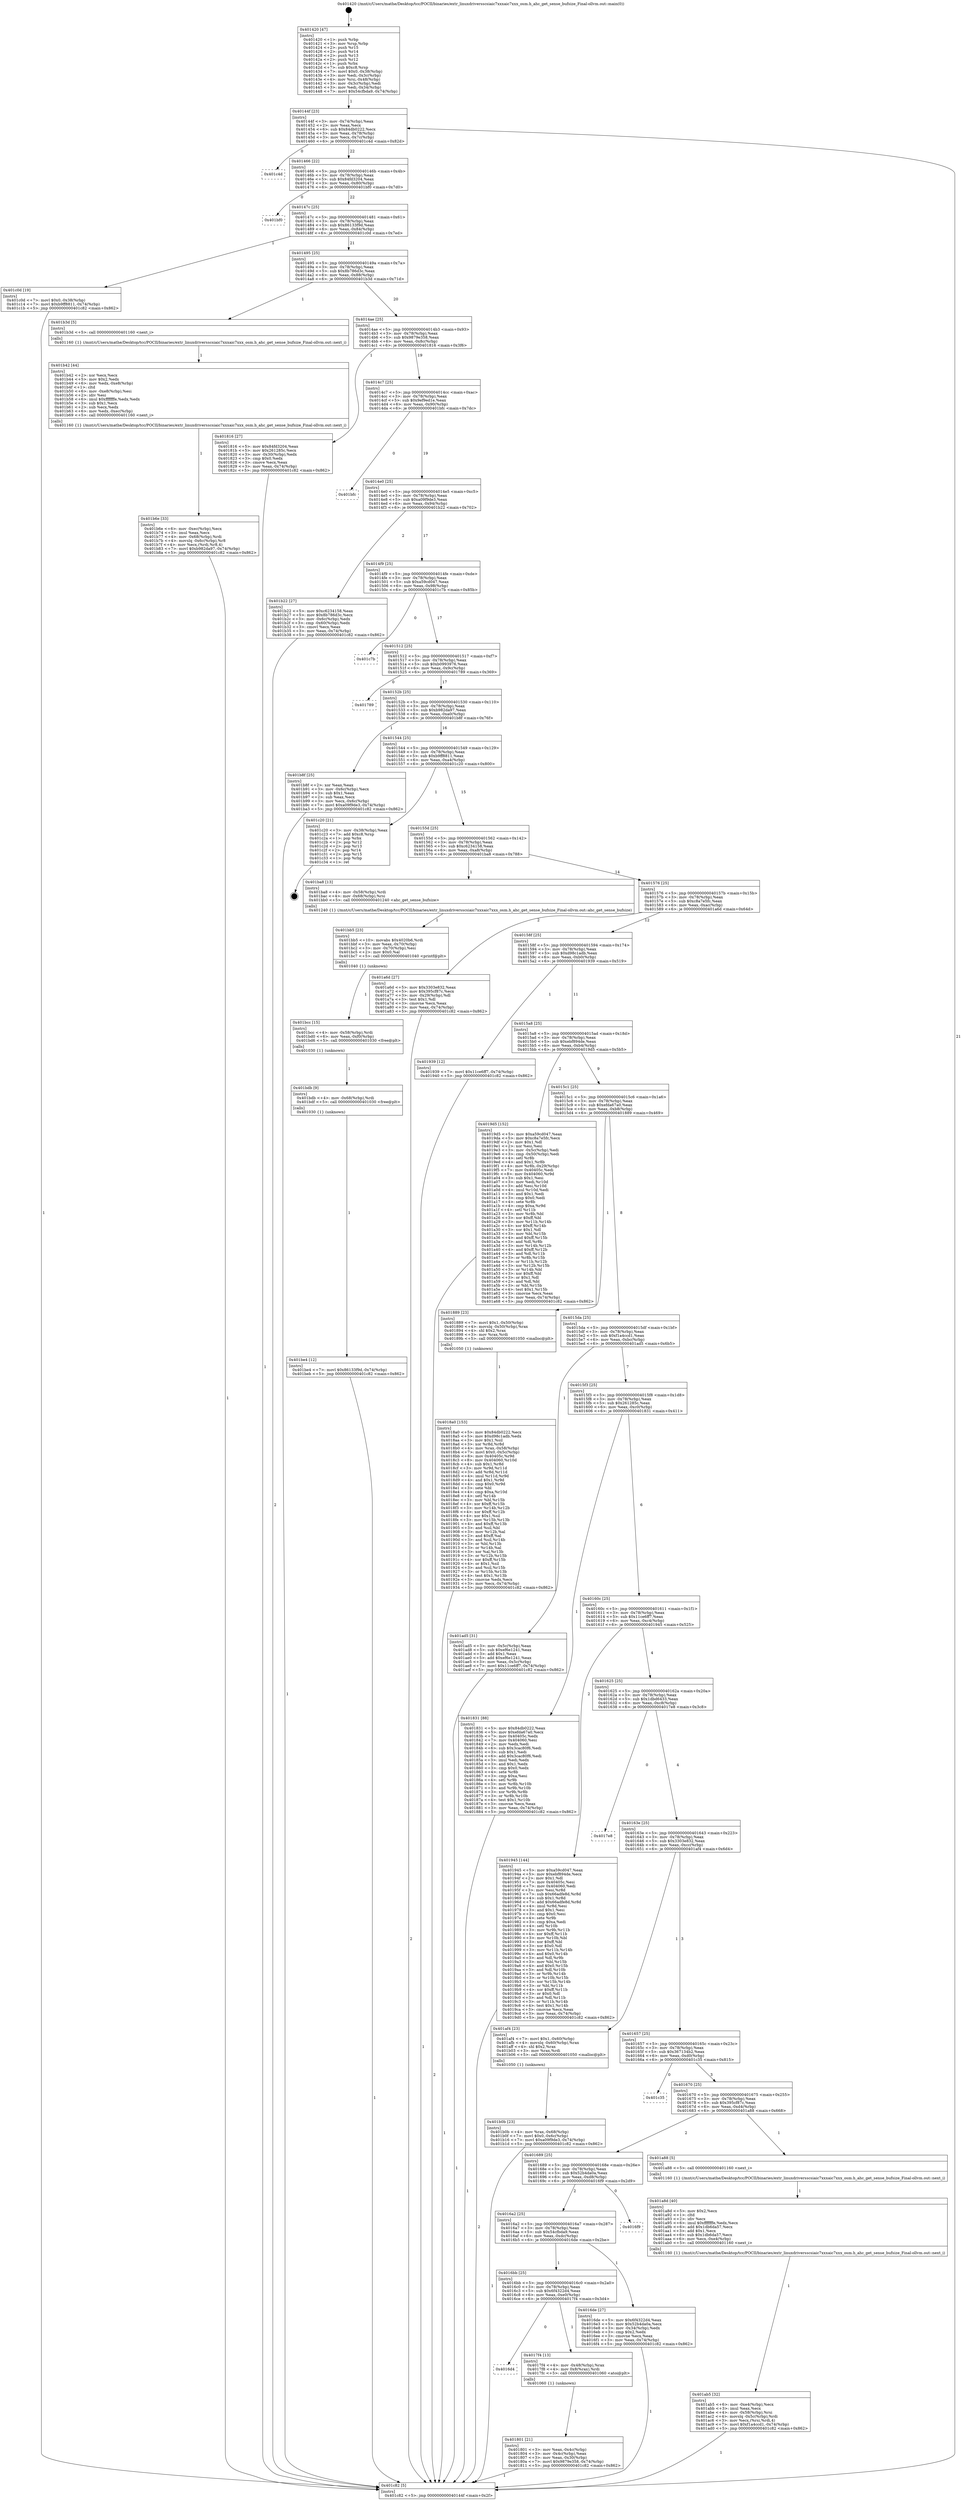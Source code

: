 digraph "0x401420" {
  label = "0x401420 (/mnt/c/Users/mathe/Desktop/tcc/POCII/binaries/extr_linuxdriversscsiaic7xxxaic7xxx_osm.h_ahc_get_sense_bufsize_Final-ollvm.out::main(0))"
  labelloc = "t"
  node[shape=record]

  Entry [label="",width=0.3,height=0.3,shape=circle,fillcolor=black,style=filled]
  "0x40144f" [label="{
     0x40144f [23]\l
     | [instrs]\l
     &nbsp;&nbsp;0x40144f \<+3\>: mov -0x74(%rbp),%eax\l
     &nbsp;&nbsp;0x401452 \<+2\>: mov %eax,%ecx\l
     &nbsp;&nbsp;0x401454 \<+6\>: sub $0x84db0222,%ecx\l
     &nbsp;&nbsp;0x40145a \<+3\>: mov %eax,-0x78(%rbp)\l
     &nbsp;&nbsp;0x40145d \<+3\>: mov %ecx,-0x7c(%rbp)\l
     &nbsp;&nbsp;0x401460 \<+6\>: je 0000000000401c4d \<main+0x82d\>\l
  }"]
  "0x401c4d" [label="{
     0x401c4d\l
  }", style=dashed]
  "0x401466" [label="{
     0x401466 [22]\l
     | [instrs]\l
     &nbsp;&nbsp;0x401466 \<+5\>: jmp 000000000040146b \<main+0x4b\>\l
     &nbsp;&nbsp;0x40146b \<+3\>: mov -0x78(%rbp),%eax\l
     &nbsp;&nbsp;0x40146e \<+5\>: sub $0x84fd3204,%eax\l
     &nbsp;&nbsp;0x401473 \<+3\>: mov %eax,-0x80(%rbp)\l
     &nbsp;&nbsp;0x401476 \<+6\>: je 0000000000401bf0 \<main+0x7d0\>\l
  }"]
  Exit [label="",width=0.3,height=0.3,shape=circle,fillcolor=black,style=filled,peripheries=2]
  "0x401bf0" [label="{
     0x401bf0\l
  }", style=dashed]
  "0x40147c" [label="{
     0x40147c [25]\l
     | [instrs]\l
     &nbsp;&nbsp;0x40147c \<+5\>: jmp 0000000000401481 \<main+0x61\>\l
     &nbsp;&nbsp;0x401481 \<+3\>: mov -0x78(%rbp),%eax\l
     &nbsp;&nbsp;0x401484 \<+5\>: sub $0x86133f9d,%eax\l
     &nbsp;&nbsp;0x401489 \<+6\>: mov %eax,-0x84(%rbp)\l
     &nbsp;&nbsp;0x40148f \<+6\>: je 0000000000401c0d \<main+0x7ed\>\l
  }"]
  "0x401be4" [label="{
     0x401be4 [12]\l
     | [instrs]\l
     &nbsp;&nbsp;0x401be4 \<+7\>: movl $0x86133f9d,-0x74(%rbp)\l
     &nbsp;&nbsp;0x401beb \<+5\>: jmp 0000000000401c82 \<main+0x862\>\l
  }"]
  "0x401c0d" [label="{
     0x401c0d [19]\l
     | [instrs]\l
     &nbsp;&nbsp;0x401c0d \<+7\>: movl $0x0,-0x38(%rbp)\l
     &nbsp;&nbsp;0x401c14 \<+7\>: movl $0xb9ff8811,-0x74(%rbp)\l
     &nbsp;&nbsp;0x401c1b \<+5\>: jmp 0000000000401c82 \<main+0x862\>\l
  }"]
  "0x401495" [label="{
     0x401495 [25]\l
     | [instrs]\l
     &nbsp;&nbsp;0x401495 \<+5\>: jmp 000000000040149a \<main+0x7a\>\l
     &nbsp;&nbsp;0x40149a \<+3\>: mov -0x78(%rbp),%eax\l
     &nbsp;&nbsp;0x40149d \<+5\>: sub $0x8b786d3c,%eax\l
     &nbsp;&nbsp;0x4014a2 \<+6\>: mov %eax,-0x88(%rbp)\l
     &nbsp;&nbsp;0x4014a8 \<+6\>: je 0000000000401b3d \<main+0x71d\>\l
  }"]
  "0x401bdb" [label="{
     0x401bdb [9]\l
     | [instrs]\l
     &nbsp;&nbsp;0x401bdb \<+4\>: mov -0x68(%rbp),%rdi\l
     &nbsp;&nbsp;0x401bdf \<+5\>: call 0000000000401030 \<free@plt\>\l
     | [calls]\l
     &nbsp;&nbsp;0x401030 \{1\} (unknown)\l
  }"]
  "0x401b3d" [label="{
     0x401b3d [5]\l
     | [instrs]\l
     &nbsp;&nbsp;0x401b3d \<+5\>: call 0000000000401160 \<next_i\>\l
     | [calls]\l
     &nbsp;&nbsp;0x401160 \{1\} (/mnt/c/Users/mathe/Desktop/tcc/POCII/binaries/extr_linuxdriversscsiaic7xxxaic7xxx_osm.h_ahc_get_sense_bufsize_Final-ollvm.out::next_i)\l
  }"]
  "0x4014ae" [label="{
     0x4014ae [25]\l
     | [instrs]\l
     &nbsp;&nbsp;0x4014ae \<+5\>: jmp 00000000004014b3 \<main+0x93\>\l
     &nbsp;&nbsp;0x4014b3 \<+3\>: mov -0x78(%rbp),%eax\l
     &nbsp;&nbsp;0x4014b6 \<+5\>: sub $0x9879e358,%eax\l
     &nbsp;&nbsp;0x4014bb \<+6\>: mov %eax,-0x8c(%rbp)\l
     &nbsp;&nbsp;0x4014c1 \<+6\>: je 0000000000401816 \<main+0x3f6\>\l
  }"]
  "0x401bcc" [label="{
     0x401bcc [15]\l
     | [instrs]\l
     &nbsp;&nbsp;0x401bcc \<+4\>: mov -0x58(%rbp),%rdi\l
     &nbsp;&nbsp;0x401bd0 \<+6\>: mov %eax,-0xf0(%rbp)\l
     &nbsp;&nbsp;0x401bd6 \<+5\>: call 0000000000401030 \<free@plt\>\l
     | [calls]\l
     &nbsp;&nbsp;0x401030 \{1\} (unknown)\l
  }"]
  "0x401816" [label="{
     0x401816 [27]\l
     | [instrs]\l
     &nbsp;&nbsp;0x401816 \<+5\>: mov $0x84fd3204,%eax\l
     &nbsp;&nbsp;0x40181b \<+5\>: mov $0x261285c,%ecx\l
     &nbsp;&nbsp;0x401820 \<+3\>: mov -0x30(%rbp),%edx\l
     &nbsp;&nbsp;0x401823 \<+3\>: cmp $0x0,%edx\l
     &nbsp;&nbsp;0x401826 \<+3\>: cmove %ecx,%eax\l
     &nbsp;&nbsp;0x401829 \<+3\>: mov %eax,-0x74(%rbp)\l
     &nbsp;&nbsp;0x40182c \<+5\>: jmp 0000000000401c82 \<main+0x862\>\l
  }"]
  "0x4014c7" [label="{
     0x4014c7 [25]\l
     | [instrs]\l
     &nbsp;&nbsp;0x4014c7 \<+5\>: jmp 00000000004014cc \<main+0xac\>\l
     &nbsp;&nbsp;0x4014cc \<+3\>: mov -0x78(%rbp),%eax\l
     &nbsp;&nbsp;0x4014cf \<+5\>: sub $0x9ef9ed1e,%eax\l
     &nbsp;&nbsp;0x4014d4 \<+6\>: mov %eax,-0x90(%rbp)\l
     &nbsp;&nbsp;0x4014da \<+6\>: je 0000000000401bfc \<main+0x7dc\>\l
  }"]
  "0x401bb5" [label="{
     0x401bb5 [23]\l
     | [instrs]\l
     &nbsp;&nbsp;0x401bb5 \<+10\>: movabs $0x4020b6,%rdi\l
     &nbsp;&nbsp;0x401bbf \<+3\>: mov %eax,-0x70(%rbp)\l
     &nbsp;&nbsp;0x401bc2 \<+3\>: mov -0x70(%rbp),%esi\l
     &nbsp;&nbsp;0x401bc5 \<+2\>: mov $0x0,%al\l
     &nbsp;&nbsp;0x401bc7 \<+5\>: call 0000000000401040 \<printf@plt\>\l
     | [calls]\l
     &nbsp;&nbsp;0x401040 \{1\} (unknown)\l
  }"]
  "0x401bfc" [label="{
     0x401bfc\l
  }", style=dashed]
  "0x4014e0" [label="{
     0x4014e0 [25]\l
     | [instrs]\l
     &nbsp;&nbsp;0x4014e0 \<+5\>: jmp 00000000004014e5 \<main+0xc5\>\l
     &nbsp;&nbsp;0x4014e5 \<+3\>: mov -0x78(%rbp),%eax\l
     &nbsp;&nbsp;0x4014e8 \<+5\>: sub $0xa09f9de3,%eax\l
     &nbsp;&nbsp;0x4014ed \<+6\>: mov %eax,-0x94(%rbp)\l
     &nbsp;&nbsp;0x4014f3 \<+6\>: je 0000000000401b22 \<main+0x702\>\l
  }"]
  "0x401b6e" [label="{
     0x401b6e [33]\l
     | [instrs]\l
     &nbsp;&nbsp;0x401b6e \<+6\>: mov -0xec(%rbp),%ecx\l
     &nbsp;&nbsp;0x401b74 \<+3\>: imul %eax,%ecx\l
     &nbsp;&nbsp;0x401b77 \<+4\>: mov -0x68(%rbp),%rdi\l
     &nbsp;&nbsp;0x401b7b \<+4\>: movslq -0x6c(%rbp),%r8\l
     &nbsp;&nbsp;0x401b7f \<+4\>: mov %ecx,(%rdi,%r8,4)\l
     &nbsp;&nbsp;0x401b83 \<+7\>: movl $0xb982da97,-0x74(%rbp)\l
     &nbsp;&nbsp;0x401b8a \<+5\>: jmp 0000000000401c82 \<main+0x862\>\l
  }"]
  "0x401b22" [label="{
     0x401b22 [27]\l
     | [instrs]\l
     &nbsp;&nbsp;0x401b22 \<+5\>: mov $0xc6234158,%eax\l
     &nbsp;&nbsp;0x401b27 \<+5\>: mov $0x8b786d3c,%ecx\l
     &nbsp;&nbsp;0x401b2c \<+3\>: mov -0x6c(%rbp),%edx\l
     &nbsp;&nbsp;0x401b2f \<+3\>: cmp -0x60(%rbp),%edx\l
     &nbsp;&nbsp;0x401b32 \<+3\>: cmovl %ecx,%eax\l
     &nbsp;&nbsp;0x401b35 \<+3\>: mov %eax,-0x74(%rbp)\l
     &nbsp;&nbsp;0x401b38 \<+5\>: jmp 0000000000401c82 \<main+0x862\>\l
  }"]
  "0x4014f9" [label="{
     0x4014f9 [25]\l
     | [instrs]\l
     &nbsp;&nbsp;0x4014f9 \<+5\>: jmp 00000000004014fe \<main+0xde\>\l
     &nbsp;&nbsp;0x4014fe \<+3\>: mov -0x78(%rbp),%eax\l
     &nbsp;&nbsp;0x401501 \<+5\>: sub $0xa59cd047,%eax\l
     &nbsp;&nbsp;0x401506 \<+6\>: mov %eax,-0x98(%rbp)\l
     &nbsp;&nbsp;0x40150c \<+6\>: je 0000000000401c7b \<main+0x85b\>\l
  }"]
  "0x401b42" [label="{
     0x401b42 [44]\l
     | [instrs]\l
     &nbsp;&nbsp;0x401b42 \<+2\>: xor %ecx,%ecx\l
     &nbsp;&nbsp;0x401b44 \<+5\>: mov $0x2,%edx\l
     &nbsp;&nbsp;0x401b49 \<+6\>: mov %edx,-0xe8(%rbp)\l
     &nbsp;&nbsp;0x401b4f \<+1\>: cltd\l
     &nbsp;&nbsp;0x401b50 \<+6\>: mov -0xe8(%rbp),%esi\l
     &nbsp;&nbsp;0x401b56 \<+2\>: idiv %esi\l
     &nbsp;&nbsp;0x401b58 \<+6\>: imul $0xfffffffe,%edx,%edx\l
     &nbsp;&nbsp;0x401b5e \<+3\>: sub $0x1,%ecx\l
     &nbsp;&nbsp;0x401b61 \<+2\>: sub %ecx,%edx\l
     &nbsp;&nbsp;0x401b63 \<+6\>: mov %edx,-0xec(%rbp)\l
     &nbsp;&nbsp;0x401b69 \<+5\>: call 0000000000401160 \<next_i\>\l
     | [calls]\l
     &nbsp;&nbsp;0x401160 \{1\} (/mnt/c/Users/mathe/Desktop/tcc/POCII/binaries/extr_linuxdriversscsiaic7xxxaic7xxx_osm.h_ahc_get_sense_bufsize_Final-ollvm.out::next_i)\l
  }"]
  "0x401c7b" [label="{
     0x401c7b\l
  }", style=dashed]
  "0x401512" [label="{
     0x401512 [25]\l
     | [instrs]\l
     &nbsp;&nbsp;0x401512 \<+5\>: jmp 0000000000401517 \<main+0xf7\>\l
     &nbsp;&nbsp;0x401517 \<+3\>: mov -0x78(%rbp),%eax\l
     &nbsp;&nbsp;0x40151a \<+5\>: sub $0xb0993976,%eax\l
     &nbsp;&nbsp;0x40151f \<+6\>: mov %eax,-0x9c(%rbp)\l
     &nbsp;&nbsp;0x401525 \<+6\>: je 0000000000401789 \<main+0x369\>\l
  }"]
  "0x401b0b" [label="{
     0x401b0b [23]\l
     | [instrs]\l
     &nbsp;&nbsp;0x401b0b \<+4\>: mov %rax,-0x68(%rbp)\l
     &nbsp;&nbsp;0x401b0f \<+7\>: movl $0x0,-0x6c(%rbp)\l
     &nbsp;&nbsp;0x401b16 \<+7\>: movl $0xa09f9de3,-0x74(%rbp)\l
     &nbsp;&nbsp;0x401b1d \<+5\>: jmp 0000000000401c82 \<main+0x862\>\l
  }"]
  "0x401789" [label="{
     0x401789\l
  }", style=dashed]
  "0x40152b" [label="{
     0x40152b [25]\l
     | [instrs]\l
     &nbsp;&nbsp;0x40152b \<+5\>: jmp 0000000000401530 \<main+0x110\>\l
     &nbsp;&nbsp;0x401530 \<+3\>: mov -0x78(%rbp),%eax\l
     &nbsp;&nbsp;0x401533 \<+5\>: sub $0xb982da97,%eax\l
     &nbsp;&nbsp;0x401538 \<+6\>: mov %eax,-0xa0(%rbp)\l
     &nbsp;&nbsp;0x40153e \<+6\>: je 0000000000401b8f \<main+0x76f\>\l
  }"]
  "0x401ab5" [label="{
     0x401ab5 [32]\l
     | [instrs]\l
     &nbsp;&nbsp;0x401ab5 \<+6\>: mov -0xe4(%rbp),%ecx\l
     &nbsp;&nbsp;0x401abb \<+3\>: imul %eax,%ecx\l
     &nbsp;&nbsp;0x401abe \<+4\>: mov -0x58(%rbp),%rsi\l
     &nbsp;&nbsp;0x401ac2 \<+4\>: movslq -0x5c(%rbp),%rdi\l
     &nbsp;&nbsp;0x401ac6 \<+3\>: mov %ecx,(%rsi,%rdi,4)\l
     &nbsp;&nbsp;0x401ac9 \<+7\>: movl $0xf1a4ccd1,-0x74(%rbp)\l
     &nbsp;&nbsp;0x401ad0 \<+5\>: jmp 0000000000401c82 \<main+0x862\>\l
  }"]
  "0x401b8f" [label="{
     0x401b8f [25]\l
     | [instrs]\l
     &nbsp;&nbsp;0x401b8f \<+2\>: xor %eax,%eax\l
     &nbsp;&nbsp;0x401b91 \<+3\>: mov -0x6c(%rbp),%ecx\l
     &nbsp;&nbsp;0x401b94 \<+3\>: sub $0x1,%eax\l
     &nbsp;&nbsp;0x401b97 \<+2\>: sub %eax,%ecx\l
     &nbsp;&nbsp;0x401b99 \<+3\>: mov %ecx,-0x6c(%rbp)\l
     &nbsp;&nbsp;0x401b9c \<+7\>: movl $0xa09f9de3,-0x74(%rbp)\l
     &nbsp;&nbsp;0x401ba3 \<+5\>: jmp 0000000000401c82 \<main+0x862\>\l
  }"]
  "0x401544" [label="{
     0x401544 [25]\l
     | [instrs]\l
     &nbsp;&nbsp;0x401544 \<+5\>: jmp 0000000000401549 \<main+0x129\>\l
     &nbsp;&nbsp;0x401549 \<+3\>: mov -0x78(%rbp),%eax\l
     &nbsp;&nbsp;0x40154c \<+5\>: sub $0xb9ff8811,%eax\l
     &nbsp;&nbsp;0x401551 \<+6\>: mov %eax,-0xa4(%rbp)\l
     &nbsp;&nbsp;0x401557 \<+6\>: je 0000000000401c20 \<main+0x800\>\l
  }"]
  "0x401a8d" [label="{
     0x401a8d [40]\l
     | [instrs]\l
     &nbsp;&nbsp;0x401a8d \<+5\>: mov $0x2,%ecx\l
     &nbsp;&nbsp;0x401a92 \<+1\>: cltd\l
     &nbsp;&nbsp;0x401a93 \<+2\>: idiv %ecx\l
     &nbsp;&nbsp;0x401a95 \<+6\>: imul $0xfffffffe,%edx,%ecx\l
     &nbsp;&nbsp;0x401a9b \<+6\>: add $0x1db6da57,%ecx\l
     &nbsp;&nbsp;0x401aa1 \<+3\>: add $0x1,%ecx\l
     &nbsp;&nbsp;0x401aa4 \<+6\>: sub $0x1db6da57,%ecx\l
     &nbsp;&nbsp;0x401aaa \<+6\>: mov %ecx,-0xe4(%rbp)\l
     &nbsp;&nbsp;0x401ab0 \<+5\>: call 0000000000401160 \<next_i\>\l
     | [calls]\l
     &nbsp;&nbsp;0x401160 \{1\} (/mnt/c/Users/mathe/Desktop/tcc/POCII/binaries/extr_linuxdriversscsiaic7xxxaic7xxx_osm.h_ahc_get_sense_bufsize_Final-ollvm.out::next_i)\l
  }"]
  "0x401c20" [label="{
     0x401c20 [21]\l
     | [instrs]\l
     &nbsp;&nbsp;0x401c20 \<+3\>: mov -0x38(%rbp),%eax\l
     &nbsp;&nbsp;0x401c23 \<+7\>: add $0xc8,%rsp\l
     &nbsp;&nbsp;0x401c2a \<+1\>: pop %rbx\l
     &nbsp;&nbsp;0x401c2b \<+2\>: pop %r12\l
     &nbsp;&nbsp;0x401c2d \<+2\>: pop %r13\l
     &nbsp;&nbsp;0x401c2f \<+2\>: pop %r14\l
     &nbsp;&nbsp;0x401c31 \<+2\>: pop %r15\l
     &nbsp;&nbsp;0x401c33 \<+1\>: pop %rbp\l
     &nbsp;&nbsp;0x401c34 \<+1\>: ret\l
  }"]
  "0x40155d" [label="{
     0x40155d [25]\l
     | [instrs]\l
     &nbsp;&nbsp;0x40155d \<+5\>: jmp 0000000000401562 \<main+0x142\>\l
     &nbsp;&nbsp;0x401562 \<+3\>: mov -0x78(%rbp),%eax\l
     &nbsp;&nbsp;0x401565 \<+5\>: sub $0xc6234158,%eax\l
     &nbsp;&nbsp;0x40156a \<+6\>: mov %eax,-0xa8(%rbp)\l
     &nbsp;&nbsp;0x401570 \<+6\>: je 0000000000401ba8 \<main+0x788\>\l
  }"]
  "0x4018a0" [label="{
     0x4018a0 [153]\l
     | [instrs]\l
     &nbsp;&nbsp;0x4018a0 \<+5\>: mov $0x84db0222,%ecx\l
     &nbsp;&nbsp;0x4018a5 \<+5\>: mov $0xd98c1adb,%edx\l
     &nbsp;&nbsp;0x4018aa \<+3\>: mov $0x1,%sil\l
     &nbsp;&nbsp;0x4018ad \<+3\>: xor %r8d,%r8d\l
     &nbsp;&nbsp;0x4018b0 \<+4\>: mov %rax,-0x58(%rbp)\l
     &nbsp;&nbsp;0x4018b4 \<+7\>: movl $0x0,-0x5c(%rbp)\l
     &nbsp;&nbsp;0x4018bb \<+8\>: mov 0x40405c,%r9d\l
     &nbsp;&nbsp;0x4018c3 \<+8\>: mov 0x404060,%r10d\l
     &nbsp;&nbsp;0x4018cb \<+4\>: sub $0x1,%r8d\l
     &nbsp;&nbsp;0x4018cf \<+3\>: mov %r9d,%r11d\l
     &nbsp;&nbsp;0x4018d2 \<+3\>: add %r8d,%r11d\l
     &nbsp;&nbsp;0x4018d5 \<+4\>: imul %r11d,%r9d\l
     &nbsp;&nbsp;0x4018d9 \<+4\>: and $0x1,%r9d\l
     &nbsp;&nbsp;0x4018dd \<+4\>: cmp $0x0,%r9d\l
     &nbsp;&nbsp;0x4018e1 \<+3\>: sete %bl\l
     &nbsp;&nbsp;0x4018e4 \<+4\>: cmp $0xa,%r10d\l
     &nbsp;&nbsp;0x4018e8 \<+4\>: setl %r14b\l
     &nbsp;&nbsp;0x4018ec \<+3\>: mov %bl,%r15b\l
     &nbsp;&nbsp;0x4018ef \<+4\>: xor $0xff,%r15b\l
     &nbsp;&nbsp;0x4018f3 \<+3\>: mov %r14b,%r12b\l
     &nbsp;&nbsp;0x4018f6 \<+4\>: xor $0xff,%r12b\l
     &nbsp;&nbsp;0x4018fa \<+4\>: xor $0x1,%sil\l
     &nbsp;&nbsp;0x4018fe \<+3\>: mov %r15b,%r13b\l
     &nbsp;&nbsp;0x401901 \<+4\>: and $0xff,%r13b\l
     &nbsp;&nbsp;0x401905 \<+3\>: and %sil,%bl\l
     &nbsp;&nbsp;0x401908 \<+3\>: mov %r12b,%al\l
     &nbsp;&nbsp;0x40190b \<+2\>: and $0xff,%al\l
     &nbsp;&nbsp;0x40190d \<+3\>: and %sil,%r14b\l
     &nbsp;&nbsp;0x401910 \<+3\>: or %bl,%r13b\l
     &nbsp;&nbsp;0x401913 \<+3\>: or %r14b,%al\l
     &nbsp;&nbsp;0x401916 \<+3\>: xor %al,%r13b\l
     &nbsp;&nbsp;0x401919 \<+3\>: or %r12b,%r15b\l
     &nbsp;&nbsp;0x40191c \<+4\>: xor $0xff,%r15b\l
     &nbsp;&nbsp;0x401920 \<+4\>: or $0x1,%sil\l
     &nbsp;&nbsp;0x401924 \<+3\>: and %sil,%r15b\l
     &nbsp;&nbsp;0x401927 \<+3\>: or %r15b,%r13b\l
     &nbsp;&nbsp;0x40192a \<+4\>: test $0x1,%r13b\l
     &nbsp;&nbsp;0x40192e \<+3\>: cmovne %edx,%ecx\l
     &nbsp;&nbsp;0x401931 \<+3\>: mov %ecx,-0x74(%rbp)\l
     &nbsp;&nbsp;0x401934 \<+5\>: jmp 0000000000401c82 \<main+0x862\>\l
  }"]
  "0x401ba8" [label="{
     0x401ba8 [13]\l
     | [instrs]\l
     &nbsp;&nbsp;0x401ba8 \<+4\>: mov -0x58(%rbp),%rdi\l
     &nbsp;&nbsp;0x401bac \<+4\>: mov -0x68(%rbp),%rsi\l
     &nbsp;&nbsp;0x401bb0 \<+5\>: call 0000000000401240 \<ahc_get_sense_bufsize\>\l
     | [calls]\l
     &nbsp;&nbsp;0x401240 \{1\} (/mnt/c/Users/mathe/Desktop/tcc/POCII/binaries/extr_linuxdriversscsiaic7xxxaic7xxx_osm.h_ahc_get_sense_bufsize_Final-ollvm.out::ahc_get_sense_bufsize)\l
  }"]
  "0x401576" [label="{
     0x401576 [25]\l
     | [instrs]\l
     &nbsp;&nbsp;0x401576 \<+5\>: jmp 000000000040157b \<main+0x15b\>\l
     &nbsp;&nbsp;0x40157b \<+3\>: mov -0x78(%rbp),%eax\l
     &nbsp;&nbsp;0x40157e \<+5\>: sub $0xc8a7e5fc,%eax\l
     &nbsp;&nbsp;0x401583 \<+6\>: mov %eax,-0xac(%rbp)\l
     &nbsp;&nbsp;0x401589 \<+6\>: je 0000000000401a6d \<main+0x64d\>\l
  }"]
  "0x401801" [label="{
     0x401801 [21]\l
     | [instrs]\l
     &nbsp;&nbsp;0x401801 \<+3\>: mov %eax,-0x4c(%rbp)\l
     &nbsp;&nbsp;0x401804 \<+3\>: mov -0x4c(%rbp),%eax\l
     &nbsp;&nbsp;0x401807 \<+3\>: mov %eax,-0x30(%rbp)\l
     &nbsp;&nbsp;0x40180a \<+7\>: movl $0x9879e358,-0x74(%rbp)\l
     &nbsp;&nbsp;0x401811 \<+5\>: jmp 0000000000401c82 \<main+0x862\>\l
  }"]
  "0x401a6d" [label="{
     0x401a6d [27]\l
     | [instrs]\l
     &nbsp;&nbsp;0x401a6d \<+5\>: mov $0x3303e832,%eax\l
     &nbsp;&nbsp;0x401a72 \<+5\>: mov $0x395cf87c,%ecx\l
     &nbsp;&nbsp;0x401a77 \<+3\>: mov -0x29(%rbp),%dl\l
     &nbsp;&nbsp;0x401a7a \<+3\>: test $0x1,%dl\l
     &nbsp;&nbsp;0x401a7d \<+3\>: cmovne %ecx,%eax\l
     &nbsp;&nbsp;0x401a80 \<+3\>: mov %eax,-0x74(%rbp)\l
     &nbsp;&nbsp;0x401a83 \<+5\>: jmp 0000000000401c82 \<main+0x862\>\l
  }"]
  "0x40158f" [label="{
     0x40158f [25]\l
     | [instrs]\l
     &nbsp;&nbsp;0x40158f \<+5\>: jmp 0000000000401594 \<main+0x174\>\l
     &nbsp;&nbsp;0x401594 \<+3\>: mov -0x78(%rbp),%eax\l
     &nbsp;&nbsp;0x401597 \<+5\>: sub $0xd98c1adb,%eax\l
     &nbsp;&nbsp;0x40159c \<+6\>: mov %eax,-0xb0(%rbp)\l
     &nbsp;&nbsp;0x4015a2 \<+6\>: je 0000000000401939 \<main+0x519\>\l
  }"]
  "0x4016d4" [label="{
     0x4016d4\l
  }", style=dashed]
  "0x401939" [label="{
     0x401939 [12]\l
     | [instrs]\l
     &nbsp;&nbsp;0x401939 \<+7\>: movl $0x11ce6ff7,-0x74(%rbp)\l
     &nbsp;&nbsp;0x401940 \<+5\>: jmp 0000000000401c82 \<main+0x862\>\l
  }"]
  "0x4015a8" [label="{
     0x4015a8 [25]\l
     | [instrs]\l
     &nbsp;&nbsp;0x4015a8 \<+5\>: jmp 00000000004015ad \<main+0x18d\>\l
     &nbsp;&nbsp;0x4015ad \<+3\>: mov -0x78(%rbp),%eax\l
     &nbsp;&nbsp;0x4015b0 \<+5\>: sub $0xebf894de,%eax\l
     &nbsp;&nbsp;0x4015b5 \<+6\>: mov %eax,-0xb4(%rbp)\l
     &nbsp;&nbsp;0x4015bb \<+6\>: je 00000000004019d5 \<main+0x5b5\>\l
  }"]
  "0x4017f4" [label="{
     0x4017f4 [13]\l
     | [instrs]\l
     &nbsp;&nbsp;0x4017f4 \<+4\>: mov -0x48(%rbp),%rax\l
     &nbsp;&nbsp;0x4017f8 \<+4\>: mov 0x8(%rax),%rdi\l
     &nbsp;&nbsp;0x4017fc \<+5\>: call 0000000000401060 \<atoi@plt\>\l
     | [calls]\l
     &nbsp;&nbsp;0x401060 \{1\} (unknown)\l
  }"]
  "0x4019d5" [label="{
     0x4019d5 [152]\l
     | [instrs]\l
     &nbsp;&nbsp;0x4019d5 \<+5\>: mov $0xa59cd047,%eax\l
     &nbsp;&nbsp;0x4019da \<+5\>: mov $0xc8a7e5fc,%ecx\l
     &nbsp;&nbsp;0x4019df \<+2\>: mov $0x1,%dl\l
     &nbsp;&nbsp;0x4019e1 \<+2\>: xor %esi,%esi\l
     &nbsp;&nbsp;0x4019e3 \<+3\>: mov -0x5c(%rbp),%edi\l
     &nbsp;&nbsp;0x4019e6 \<+3\>: cmp -0x50(%rbp),%edi\l
     &nbsp;&nbsp;0x4019e9 \<+4\>: setl %r8b\l
     &nbsp;&nbsp;0x4019ed \<+4\>: and $0x1,%r8b\l
     &nbsp;&nbsp;0x4019f1 \<+4\>: mov %r8b,-0x29(%rbp)\l
     &nbsp;&nbsp;0x4019f5 \<+7\>: mov 0x40405c,%edi\l
     &nbsp;&nbsp;0x4019fc \<+8\>: mov 0x404060,%r9d\l
     &nbsp;&nbsp;0x401a04 \<+3\>: sub $0x1,%esi\l
     &nbsp;&nbsp;0x401a07 \<+3\>: mov %edi,%r10d\l
     &nbsp;&nbsp;0x401a0a \<+3\>: add %esi,%r10d\l
     &nbsp;&nbsp;0x401a0d \<+4\>: imul %r10d,%edi\l
     &nbsp;&nbsp;0x401a11 \<+3\>: and $0x1,%edi\l
     &nbsp;&nbsp;0x401a14 \<+3\>: cmp $0x0,%edi\l
     &nbsp;&nbsp;0x401a17 \<+4\>: sete %r8b\l
     &nbsp;&nbsp;0x401a1b \<+4\>: cmp $0xa,%r9d\l
     &nbsp;&nbsp;0x401a1f \<+4\>: setl %r11b\l
     &nbsp;&nbsp;0x401a23 \<+3\>: mov %r8b,%bl\l
     &nbsp;&nbsp;0x401a26 \<+3\>: xor $0xff,%bl\l
     &nbsp;&nbsp;0x401a29 \<+3\>: mov %r11b,%r14b\l
     &nbsp;&nbsp;0x401a2c \<+4\>: xor $0xff,%r14b\l
     &nbsp;&nbsp;0x401a30 \<+3\>: xor $0x1,%dl\l
     &nbsp;&nbsp;0x401a33 \<+3\>: mov %bl,%r15b\l
     &nbsp;&nbsp;0x401a36 \<+4\>: and $0xff,%r15b\l
     &nbsp;&nbsp;0x401a3a \<+3\>: and %dl,%r8b\l
     &nbsp;&nbsp;0x401a3d \<+3\>: mov %r14b,%r12b\l
     &nbsp;&nbsp;0x401a40 \<+4\>: and $0xff,%r12b\l
     &nbsp;&nbsp;0x401a44 \<+3\>: and %dl,%r11b\l
     &nbsp;&nbsp;0x401a47 \<+3\>: or %r8b,%r15b\l
     &nbsp;&nbsp;0x401a4a \<+3\>: or %r11b,%r12b\l
     &nbsp;&nbsp;0x401a4d \<+3\>: xor %r12b,%r15b\l
     &nbsp;&nbsp;0x401a50 \<+3\>: or %r14b,%bl\l
     &nbsp;&nbsp;0x401a53 \<+3\>: xor $0xff,%bl\l
     &nbsp;&nbsp;0x401a56 \<+3\>: or $0x1,%dl\l
     &nbsp;&nbsp;0x401a59 \<+2\>: and %dl,%bl\l
     &nbsp;&nbsp;0x401a5b \<+3\>: or %bl,%r15b\l
     &nbsp;&nbsp;0x401a5e \<+4\>: test $0x1,%r15b\l
     &nbsp;&nbsp;0x401a62 \<+3\>: cmovne %ecx,%eax\l
     &nbsp;&nbsp;0x401a65 \<+3\>: mov %eax,-0x74(%rbp)\l
     &nbsp;&nbsp;0x401a68 \<+5\>: jmp 0000000000401c82 \<main+0x862\>\l
  }"]
  "0x4015c1" [label="{
     0x4015c1 [25]\l
     | [instrs]\l
     &nbsp;&nbsp;0x4015c1 \<+5\>: jmp 00000000004015c6 \<main+0x1a6\>\l
     &nbsp;&nbsp;0x4015c6 \<+3\>: mov -0x78(%rbp),%eax\l
     &nbsp;&nbsp;0x4015c9 \<+5\>: sub $0xefda67a0,%eax\l
     &nbsp;&nbsp;0x4015ce \<+6\>: mov %eax,-0xb8(%rbp)\l
     &nbsp;&nbsp;0x4015d4 \<+6\>: je 0000000000401889 \<main+0x469\>\l
  }"]
  "0x401420" [label="{
     0x401420 [47]\l
     | [instrs]\l
     &nbsp;&nbsp;0x401420 \<+1\>: push %rbp\l
     &nbsp;&nbsp;0x401421 \<+3\>: mov %rsp,%rbp\l
     &nbsp;&nbsp;0x401424 \<+2\>: push %r15\l
     &nbsp;&nbsp;0x401426 \<+2\>: push %r14\l
     &nbsp;&nbsp;0x401428 \<+2\>: push %r13\l
     &nbsp;&nbsp;0x40142a \<+2\>: push %r12\l
     &nbsp;&nbsp;0x40142c \<+1\>: push %rbx\l
     &nbsp;&nbsp;0x40142d \<+7\>: sub $0xc8,%rsp\l
     &nbsp;&nbsp;0x401434 \<+7\>: movl $0x0,-0x38(%rbp)\l
     &nbsp;&nbsp;0x40143b \<+3\>: mov %edi,-0x3c(%rbp)\l
     &nbsp;&nbsp;0x40143e \<+4\>: mov %rsi,-0x48(%rbp)\l
     &nbsp;&nbsp;0x401442 \<+3\>: mov -0x3c(%rbp),%edi\l
     &nbsp;&nbsp;0x401445 \<+3\>: mov %edi,-0x34(%rbp)\l
     &nbsp;&nbsp;0x401448 \<+7\>: movl $0x54cfbda9,-0x74(%rbp)\l
  }"]
  "0x401889" [label="{
     0x401889 [23]\l
     | [instrs]\l
     &nbsp;&nbsp;0x401889 \<+7\>: movl $0x1,-0x50(%rbp)\l
     &nbsp;&nbsp;0x401890 \<+4\>: movslq -0x50(%rbp),%rax\l
     &nbsp;&nbsp;0x401894 \<+4\>: shl $0x2,%rax\l
     &nbsp;&nbsp;0x401898 \<+3\>: mov %rax,%rdi\l
     &nbsp;&nbsp;0x40189b \<+5\>: call 0000000000401050 \<malloc@plt\>\l
     | [calls]\l
     &nbsp;&nbsp;0x401050 \{1\} (unknown)\l
  }"]
  "0x4015da" [label="{
     0x4015da [25]\l
     | [instrs]\l
     &nbsp;&nbsp;0x4015da \<+5\>: jmp 00000000004015df \<main+0x1bf\>\l
     &nbsp;&nbsp;0x4015df \<+3\>: mov -0x78(%rbp),%eax\l
     &nbsp;&nbsp;0x4015e2 \<+5\>: sub $0xf1a4ccd1,%eax\l
     &nbsp;&nbsp;0x4015e7 \<+6\>: mov %eax,-0xbc(%rbp)\l
     &nbsp;&nbsp;0x4015ed \<+6\>: je 0000000000401ad5 \<main+0x6b5\>\l
  }"]
  "0x401c82" [label="{
     0x401c82 [5]\l
     | [instrs]\l
     &nbsp;&nbsp;0x401c82 \<+5\>: jmp 000000000040144f \<main+0x2f\>\l
  }"]
  "0x401ad5" [label="{
     0x401ad5 [31]\l
     | [instrs]\l
     &nbsp;&nbsp;0x401ad5 \<+3\>: mov -0x5c(%rbp),%eax\l
     &nbsp;&nbsp;0x401ad8 \<+5\>: sub $0xef6e1241,%eax\l
     &nbsp;&nbsp;0x401add \<+3\>: add $0x1,%eax\l
     &nbsp;&nbsp;0x401ae0 \<+5\>: add $0xef6e1241,%eax\l
     &nbsp;&nbsp;0x401ae5 \<+3\>: mov %eax,-0x5c(%rbp)\l
     &nbsp;&nbsp;0x401ae8 \<+7\>: movl $0x11ce6ff7,-0x74(%rbp)\l
     &nbsp;&nbsp;0x401aef \<+5\>: jmp 0000000000401c82 \<main+0x862\>\l
  }"]
  "0x4015f3" [label="{
     0x4015f3 [25]\l
     | [instrs]\l
     &nbsp;&nbsp;0x4015f3 \<+5\>: jmp 00000000004015f8 \<main+0x1d8\>\l
     &nbsp;&nbsp;0x4015f8 \<+3\>: mov -0x78(%rbp),%eax\l
     &nbsp;&nbsp;0x4015fb \<+5\>: sub $0x261285c,%eax\l
     &nbsp;&nbsp;0x401600 \<+6\>: mov %eax,-0xc0(%rbp)\l
     &nbsp;&nbsp;0x401606 \<+6\>: je 0000000000401831 \<main+0x411\>\l
  }"]
  "0x4016bb" [label="{
     0x4016bb [25]\l
     | [instrs]\l
     &nbsp;&nbsp;0x4016bb \<+5\>: jmp 00000000004016c0 \<main+0x2a0\>\l
     &nbsp;&nbsp;0x4016c0 \<+3\>: mov -0x78(%rbp),%eax\l
     &nbsp;&nbsp;0x4016c3 \<+5\>: sub $0x6f4322d4,%eax\l
     &nbsp;&nbsp;0x4016c8 \<+6\>: mov %eax,-0xe0(%rbp)\l
     &nbsp;&nbsp;0x4016ce \<+6\>: je 00000000004017f4 \<main+0x3d4\>\l
  }"]
  "0x401831" [label="{
     0x401831 [88]\l
     | [instrs]\l
     &nbsp;&nbsp;0x401831 \<+5\>: mov $0x84db0222,%eax\l
     &nbsp;&nbsp;0x401836 \<+5\>: mov $0xefda67a0,%ecx\l
     &nbsp;&nbsp;0x40183b \<+7\>: mov 0x40405c,%edx\l
     &nbsp;&nbsp;0x401842 \<+7\>: mov 0x404060,%esi\l
     &nbsp;&nbsp;0x401849 \<+2\>: mov %edx,%edi\l
     &nbsp;&nbsp;0x40184b \<+6\>: sub $0x3cac80f6,%edi\l
     &nbsp;&nbsp;0x401851 \<+3\>: sub $0x1,%edi\l
     &nbsp;&nbsp;0x401854 \<+6\>: add $0x3cac80f6,%edi\l
     &nbsp;&nbsp;0x40185a \<+3\>: imul %edi,%edx\l
     &nbsp;&nbsp;0x40185d \<+3\>: and $0x1,%edx\l
     &nbsp;&nbsp;0x401860 \<+3\>: cmp $0x0,%edx\l
     &nbsp;&nbsp;0x401863 \<+4\>: sete %r8b\l
     &nbsp;&nbsp;0x401867 \<+3\>: cmp $0xa,%esi\l
     &nbsp;&nbsp;0x40186a \<+4\>: setl %r9b\l
     &nbsp;&nbsp;0x40186e \<+3\>: mov %r8b,%r10b\l
     &nbsp;&nbsp;0x401871 \<+3\>: and %r9b,%r10b\l
     &nbsp;&nbsp;0x401874 \<+3\>: xor %r9b,%r8b\l
     &nbsp;&nbsp;0x401877 \<+3\>: or %r8b,%r10b\l
     &nbsp;&nbsp;0x40187a \<+4\>: test $0x1,%r10b\l
     &nbsp;&nbsp;0x40187e \<+3\>: cmovne %ecx,%eax\l
     &nbsp;&nbsp;0x401881 \<+3\>: mov %eax,-0x74(%rbp)\l
     &nbsp;&nbsp;0x401884 \<+5\>: jmp 0000000000401c82 \<main+0x862\>\l
  }"]
  "0x40160c" [label="{
     0x40160c [25]\l
     | [instrs]\l
     &nbsp;&nbsp;0x40160c \<+5\>: jmp 0000000000401611 \<main+0x1f1\>\l
     &nbsp;&nbsp;0x401611 \<+3\>: mov -0x78(%rbp),%eax\l
     &nbsp;&nbsp;0x401614 \<+5\>: sub $0x11ce6ff7,%eax\l
     &nbsp;&nbsp;0x401619 \<+6\>: mov %eax,-0xc4(%rbp)\l
     &nbsp;&nbsp;0x40161f \<+6\>: je 0000000000401945 \<main+0x525\>\l
  }"]
  "0x4016de" [label="{
     0x4016de [27]\l
     | [instrs]\l
     &nbsp;&nbsp;0x4016de \<+5\>: mov $0x6f4322d4,%eax\l
     &nbsp;&nbsp;0x4016e3 \<+5\>: mov $0x52b4da0a,%ecx\l
     &nbsp;&nbsp;0x4016e8 \<+3\>: mov -0x34(%rbp),%edx\l
     &nbsp;&nbsp;0x4016eb \<+3\>: cmp $0x2,%edx\l
     &nbsp;&nbsp;0x4016ee \<+3\>: cmovne %ecx,%eax\l
     &nbsp;&nbsp;0x4016f1 \<+3\>: mov %eax,-0x74(%rbp)\l
     &nbsp;&nbsp;0x4016f4 \<+5\>: jmp 0000000000401c82 \<main+0x862\>\l
  }"]
  "0x401945" [label="{
     0x401945 [144]\l
     | [instrs]\l
     &nbsp;&nbsp;0x401945 \<+5\>: mov $0xa59cd047,%eax\l
     &nbsp;&nbsp;0x40194a \<+5\>: mov $0xebf894de,%ecx\l
     &nbsp;&nbsp;0x40194f \<+2\>: mov $0x1,%dl\l
     &nbsp;&nbsp;0x401951 \<+7\>: mov 0x40405c,%esi\l
     &nbsp;&nbsp;0x401958 \<+7\>: mov 0x404060,%edi\l
     &nbsp;&nbsp;0x40195f \<+3\>: mov %esi,%r8d\l
     &nbsp;&nbsp;0x401962 \<+7\>: sub $0x66adfe8d,%r8d\l
     &nbsp;&nbsp;0x401969 \<+4\>: sub $0x1,%r8d\l
     &nbsp;&nbsp;0x40196d \<+7\>: add $0x66adfe8d,%r8d\l
     &nbsp;&nbsp;0x401974 \<+4\>: imul %r8d,%esi\l
     &nbsp;&nbsp;0x401978 \<+3\>: and $0x1,%esi\l
     &nbsp;&nbsp;0x40197b \<+3\>: cmp $0x0,%esi\l
     &nbsp;&nbsp;0x40197e \<+4\>: sete %r9b\l
     &nbsp;&nbsp;0x401982 \<+3\>: cmp $0xa,%edi\l
     &nbsp;&nbsp;0x401985 \<+4\>: setl %r10b\l
     &nbsp;&nbsp;0x401989 \<+3\>: mov %r9b,%r11b\l
     &nbsp;&nbsp;0x40198c \<+4\>: xor $0xff,%r11b\l
     &nbsp;&nbsp;0x401990 \<+3\>: mov %r10b,%bl\l
     &nbsp;&nbsp;0x401993 \<+3\>: xor $0xff,%bl\l
     &nbsp;&nbsp;0x401996 \<+3\>: xor $0x0,%dl\l
     &nbsp;&nbsp;0x401999 \<+3\>: mov %r11b,%r14b\l
     &nbsp;&nbsp;0x40199c \<+4\>: and $0x0,%r14b\l
     &nbsp;&nbsp;0x4019a0 \<+3\>: and %dl,%r9b\l
     &nbsp;&nbsp;0x4019a3 \<+3\>: mov %bl,%r15b\l
     &nbsp;&nbsp;0x4019a6 \<+4\>: and $0x0,%r15b\l
     &nbsp;&nbsp;0x4019aa \<+3\>: and %dl,%r10b\l
     &nbsp;&nbsp;0x4019ad \<+3\>: or %r9b,%r14b\l
     &nbsp;&nbsp;0x4019b0 \<+3\>: or %r10b,%r15b\l
     &nbsp;&nbsp;0x4019b3 \<+3\>: xor %r15b,%r14b\l
     &nbsp;&nbsp;0x4019b6 \<+3\>: or %bl,%r11b\l
     &nbsp;&nbsp;0x4019b9 \<+4\>: xor $0xff,%r11b\l
     &nbsp;&nbsp;0x4019bd \<+3\>: or $0x0,%dl\l
     &nbsp;&nbsp;0x4019c0 \<+3\>: and %dl,%r11b\l
     &nbsp;&nbsp;0x4019c3 \<+3\>: or %r11b,%r14b\l
     &nbsp;&nbsp;0x4019c6 \<+4\>: test $0x1,%r14b\l
     &nbsp;&nbsp;0x4019ca \<+3\>: cmovne %ecx,%eax\l
     &nbsp;&nbsp;0x4019cd \<+3\>: mov %eax,-0x74(%rbp)\l
     &nbsp;&nbsp;0x4019d0 \<+5\>: jmp 0000000000401c82 \<main+0x862\>\l
  }"]
  "0x401625" [label="{
     0x401625 [25]\l
     | [instrs]\l
     &nbsp;&nbsp;0x401625 \<+5\>: jmp 000000000040162a \<main+0x20a\>\l
     &nbsp;&nbsp;0x40162a \<+3\>: mov -0x78(%rbp),%eax\l
     &nbsp;&nbsp;0x40162d \<+5\>: sub $0x1dbd6433,%eax\l
     &nbsp;&nbsp;0x401632 \<+6\>: mov %eax,-0xc8(%rbp)\l
     &nbsp;&nbsp;0x401638 \<+6\>: je 00000000004017e8 \<main+0x3c8\>\l
  }"]
  "0x4016a2" [label="{
     0x4016a2 [25]\l
     | [instrs]\l
     &nbsp;&nbsp;0x4016a2 \<+5\>: jmp 00000000004016a7 \<main+0x287\>\l
     &nbsp;&nbsp;0x4016a7 \<+3\>: mov -0x78(%rbp),%eax\l
     &nbsp;&nbsp;0x4016aa \<+5\>: sub $0x54cfbda9,%eax\l
     &nbsp;&nbsp;0x4016af \<+6\>: mov %eax,-0xdc(%rbp)\l
     &nbsp;&nbsp;0x4016b5 \<+6\>: je 00000000004016de \<main+0x2be\>\l
  }"]
  "0x4017e8" [label="{
     0x4017e8\l
  }", style=dashed]
  "0x40163e" [label="{
     0x40163e [25]\l
     | [instrs]\l
     &nbsp;&nbsp;0x40163e \<+5\>: jmp 0000000000401643 \<main+0x223\>\l
     &nbsp;&nbsp;0x401643 \<+3\>: mov -0x78(%rbp),%eax\l
     &nbsp;&nbsp;0x401646 \<+5\>: sub $0x3303e832,%eax\l
     &nbsp;&nbsp;0x40164b \<+6\>: mov %eax,-0xcc(%rbp)\l
     &nbsp;&nbsp;0x401651 \<+6\>: je 0000000000401af4 \<main+0x6d4\>\l
  }"]
  "0x4016f9" [label="{
     0x4016f9\l
  }", style=dashed]
  "0x401af4" [label="{
     0x401af4 [23]\l
     | [instrs]\l
     &nbsp;&nbsp;0x401af4 \<+7\>: movl $0x1,-0x60(%rbp)\l
     &nbsp;&nbsp;0x401afb \<+4\>: movslq -0x60(%rbp),%rax\l
     &nbsp;&nbsp;0x401aff \<+4\>: shl $0x2,%rax\l
     &nbsp;&nbsp;0x401b03 \<+3\>: mov %rax,%rdi\l
     &nbsp;&nbsp;0x401b06 \<+5\>: call 0000000000401050 \<malloc@plt\>\l
     | [calls]\l
     &nbsp;&nbsp;0x401050 \{1\} (unknown)\l
  }"]
  "0x401657" [label="{
     0x401657 [25]\l
     | [instrs]\l
     &nbsp;&nbsp;0x401657 \<+5\>: jmp 000000000040165c \<main+0x23c\>\l
     &nbsp;&nbsp;0x40165c \<+3\>: mov -0x78(%rbp),%eax\l
     &nbsp;&nbsp;0x40165f \<+5\>: sub $0x367134b2,%eax\l
     &nbsp;&nbsp;0x401664 \<+6\>: mov %eax,-0xd0(%rbp)\l
     &nbsp;&nbsp;0x40166a \<+6\>: je 0000000000401c35 \<main+0x815\>\l
  }"]
  "0x401689" [label="{
     0x401689 [25]\l
     | [instrs]\l
     &nbsp;&nbsp;0x401689 \<+5\>: jmp 000000000040168e \<main+0x26e\>\l
     &nbsp;&nbsp;0x40168e \<+3\>: mov -0x78(%rbp),%eax\l
     &nbsp;&nbsp;0x401691 \<+5\>: sub $0x52b4da0a,%eax\l
     &nbsp;&nbsp;0x401696 \<+6\>: mov %eax,-0xd8(%rbp)\l
     &nbsp;&nbsp;0x40169c \<+6\>: je 00000000004016f9 \<main+0x2d9\>\l
  }"]
  "0x401c35" [label="{
     0x401c35\l
  }", style=dashed]
  "0x401670" [label="{
     0x401670 [25]\l
     | [instrs]\l
     &nbsp;&nbsp;0x401670 \<+5\>: jmp 0000000000401675 \<main+0x255\>\l
     &nbsp;&nbsp;0x401675 \<+3\>: mov -0x78(%rbp),%eax\l
     &nbsp;&nbsp;0x401678 \<+5\>: sub $0x395cf87c,%eax\l
     &nbsp;&nbsp;0x40167d \<+6\>: mov %eax,-0xd4(%rbp)\l
     &nbsp;&nbsp;0x401683 \<+6\>: je 0000000000401a88 \<main+0x668\>\l
  }"]
  "0x401a88" [label="{
     0x401a88 [5]\l
     | [instrs]\l
     &nbsp;&nbsp;0x401a88 \<+5\>: call 0000000000401160 \<next_i\>\l
     | [calls]\l
     &nbsp;&nbsp;0x401160 \{1\} (/mnt/c/Users/mathe/Desktop/tcc/POCII/binaries/extr_linuxdriversscsiaic7xxxaic7xxx_osm.h_ahc_get_sense_bufsize_Final-ollvm.out::next_i)\l
  }"]
  Entry -> "0x401420" [label=" 1"]
  "0x40144f" -> "0x401c4d" [label=" 0"]
  "0x40144f" -> "0x401466" [label=" 22"]
  "0x401c20" -> Exit [label=" 1"]
  "0x401466" -> "0x401bf0" [label=" 0"]
  "0x401466" -> "0x40147c" [label=" 22"]
  "0x401c0d" -> "0x401c82" [label=" 1"]
  "0x40147c" -> "0x401c0d" [label=" 1"]
  "0x40147c" -> "0x401495" [label=" 21"]
  "0x401be4" -> "0x401c82" [label=" 1"]
  "0x401495" -> "0x401b3d" [label=" 1"]
  "0x401495" -> "0x4014ae" [label=" 20"]
  "0x401bdb" -> "0x401be4" [label=" 1"]
  "0x4014ae" -> "0x401816" [label=" 1"]
  "0x4014ae" -> "0x4014c7" [label=" 19"]
  "0x401bcc" -> "0x401bdb" [label=" 1"]
  "0x4014c7" -> "0x401bfc" [label=" 0"]
  "0x4014c7" -> "0x4014e0" [label=" 19"]
  "0x401bb5" -> "0x401bcc" [label=" 1"]
  "0x4014e0" -> "0x401b22" [label=" 2"]
  "0x4014e0" -> "0x4014f9" [label=" 17"]
  "0x401ba8" -> "0x401bb5" [label=" 1"]
  "0x4014f9" -> "0x401c7b" [label=" 0"]
  "0x4014f9" -> "0x401512" [label=" 17"]
  "0x401b8f" -> "0x401c82" [label=" 1"]
  "0x401512" -> "0x401789" [label=" 0"]
  "0x401512" -> "0x40152b" [label=" 17"]
  "0x401b6e" -> "0x401c82" [label=" 1"]
  "0x40152b" -> "0x401b8f" [label=" 1"]
  "0x40152b" -> "0x401544" [label=" 16"]
  "0x401b42" -> "0x401b6e" [label=" 1"]
  "0x401544" -> "0x401c20" [label=" 1"]
  "0x401544" -> "0x40155d" [label=" 15"]
  "0x401b3d" -> "0x401b42" [label=" 1"]
  "0x40155d" -> "0x401ba8" [label=" 1"]
  "0x40155d" -> "0x401576" [label=" 14"]
  "0x401b22" -> "0x401c82" [label=" 2"]
  "0x401576" -> "0x401a6d" [label=" 2"]
  "0x401576" -> "0x40158f" [label=" 12"]
  "0x401b0b" -> "0x401c82" [label=" 1"]
  "0x40158f" -> "0x401939" [label=" 1"]
  "0x40158f" -> "0x4015a8" [label=" 11"]
  "0x401af4" -> "0x401b0b" [label=" 1"]
  "0x4015a8" -> "0x4019d5" [label=" 2"]
  "0x4015a8" -> "0x4015c1" [label=" 9"]
  "0x401ad5" -> "0x401c82" [label=" 1"]
  "0x4015c1" -> "0x401889" [label=" 1"]
  "0x4015c1" -> "0x4015da" [label=" 8"]
  "0x401a8d" -> "0x401ab5" [label=" 1"]
  "0x4015da" -> "0x401ad5" [label=" 1"]
  "0x4015da" -> "0x4015f3" [label=" 7"]
  "0x401a88" -> "0x401a8d" [label=" 1"]
  "0x4015f3" -> "0x401831" [label=" 1"]
  "0x4015f3" -> "0x40160c" [label=" 6"]
  "0x401a6d" -> "0x401c82" [label=" 2"]
  "0x40160c" -> "0x401945" [label=" 2"]
  "0x40160c" -> "0x401625" [label=" 4"]
  "0x4019d5" -> "0x401c82" [label=" 2"]
  "0x401625" -> "0x4017e8" [label=" 0"]
  "0x401625" -> "0x40163e" [label=" 4"]
  "0x401939" -> "0x401c82" [label=" 1"]
  "0x40163e" -> "0x401af4" [label=" 1"]
  "0x40163e" -> "0x401657" [label=" 3"]
  "0x4018a0" -> "0x401c82" [label=" 1"]
  "0x401657" -> "0x401c35" [label=" 0"]
  "0x401657" -> "0x401670" [label=" 3"]
  "0x401831" -> "0x401c82" [label=" 1"]
  "0x401670" -> "0x401a88" [label=" 1"]
  "0x401670" -> "0x401689" [label=" 2"]
  "0x401889" -> "0x4018a0" [label=" 1"]
  "0x401689" -> "0x4016f9" [label=" 0"]
  "0x401689" -> "0x4016a2" [label=" 2"]
  "0x401945" -> "0x401c82" [label=" 2"]
  "0x4016a2" -> "0x4016de" [label=" 1"]
  "0x4016a2" -> "0x4016bb" [label=" 1"]
  "0x4016de" -> "0x401c82" [label=" 1"]
  "0x401420" -> "0x40144f" [label=" 1"]
  "0x401c82" -> "0x40144f" [label=" 21"]
  "0x401ab5" -> "0x401c82" [label=" 1"]
  "0x4016bb" -> "0x4017f4" [label=" 1"]
  "0x4016bb" -> "0x4016d4" [label=" 0"]
  "0x4017f4" -> "0x401801" [label=" 1"]
  "0x401801" -> "0x401c82" [label=" 1"]
  "0x401816" -> "0x401c82" [label=" 1"]
}
